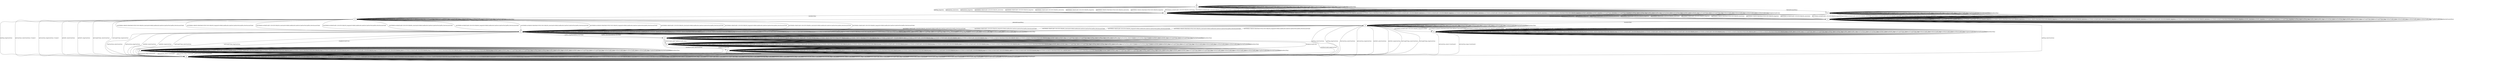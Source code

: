 digraph "../results/quantModels/quant-BWR-0/learnedModel" {
s0 [label=s0];
s1 [label=s1];
s2 [label=s2];
s3 [label=s3];
s4 [label=s4];
s5 [label=s5];
s6 [label=s6];
s7 [label=s7];
s8 [label=s8];
s9 [label=s9];
s10 [label=s10];
s11 [label=s11];
s12 [label=s12];
s0 -> s1  [label="initPing_short/retry "];
s0 -> s1  [label="initPing_long/retry "];
s0 -> s1  [label="initConClose_short/retry "];
s0 -> s1  [label="initConClose_long/retry "];
s0 -> s1  [label="initCltHello-vldACK:AES-128-GCM-SHA256_short/retry "];
s0 -> s1  [label="initCltHello-vldACK:AES-128-GCM-SHA256_long/retry "];
s0 -> s1  [label="initCltHello-vldACK:AES-256-GCM-SHA384_short/retry "];
s0 -> s1  [label="initCltHello-vldACK:AES-256-GCM-SHA384_long/retry "];
s0 -> s1  [label="initCltHello-vldACK:CHACHA20-POLY1305-SHA256_short/retry "];
s0 -> s1  [label="initCltHello-vldACK:CHACHA20-POLY1305-SHA256_long/retry "];
s0 -> s1  [label="initCltHello-invldACK:AES-128-GCM-SHA256_short/retry "];
s0 -> s1  [label="initCltHello-invldACK:AES-128-GCM-SHA256_long/retry "];
s0 -> s1  [label="initCltHello-invldACK:AES-256-GCM-SHA384_short/retry "];
s0 -> s1  [label="initCltHello-invldACK:AES-256-GCM-SHA384_long/retry "];
s0 -> s1  [label="initCltHello-invldACK:CHACHA20-POLY1305-SHA256_short/retry "];
s0 -> s1  [label="initCltHello-invldACK:CHACHA20-POLY1305-SHA256_long/retry "];
s0 -> s1  [label="initNoFr_short/retry "];
s0 -> s1  [label="initNoFr_long/retry "];
s0 -> s1  [label="initUnxpFrType_short/retry "];
s0 -> s1  [label="initUnxpFrType_long/retry "];
s0 -> s0  [label="hndPing_short/ "];
s0 -> s0  [label="hndPing_long/ "];
s0 -> s0  [label="hndFin_short/ "];
s0 -> s0  [label="hndFin_long/ "];
s0 -> s0  [label="hndConClose_short/ "];
s0 -> s0  [label="hndConClose_long/ "];
s0 -> s0  [label="hndNoFr_short/ "];
s0 -> s0  [label="hndNoFr_long/ "];
s0 -> s0  [label="hndUnxpFrType_short/ "];
s0 -> s0  [label="hndUnxpFrType_long/ "];
s0 -> s0  [label="VldNewConID_short/ "];
s0 -> s0  [label="VldNewConID_long/ "];
s0 -> s0  [label="InvldNewConID_short/ "];
s0 -> s0  [label="InvldNewConID_long/ "];
s0 -> s0  [label="[ChgDestConID-Ori]/ "];
s0 -> s12  [label="[RmPadFrmInitPkts]/ "];
s0 -> s0  [label="[IncRetryTkn]/ "];
s1 -> s1  [label="initPing_short/retry "];
s1 -> s1  [label="initPing_long/retry "];
s1 -> s1  [label="initConClose_short/retry "];
s1 -> s1  [label="initConClose_long/retry "];
s1 -> s1  [label="initCltHello-vldACK:AES-128-GCM-SHA256_short/retry "];
s1 -> s1  [label="initCltHello-vldACK:AES-128-GCM-SHA256_long/retry "];
s1 -> s1  [label="initCltHello-vldACK:AES-256-GCM-SHA384_short/retry "];
s1 -> s1  [label="initCltHello-vldACK:AES-256-GCM-SHA384_long/retry "];
s1 -> s1  [label="initCltHello-vldACK:CHACHA20-POLY1305-SHA256_short/retry "];
s1 -> s1  [label="initCltHello-vldACK:CHACHA20-POLY1305-SHA256_long/retry "];
s1 -> s1  [label="initCltHello-invldACK:AES-128-GCM-SHA256_short/retry "];
s1 -> s1  [label="initCltHello-invldACK:AES-128-GCM-SHA256_long/retry "];
s1 -> s1  [label="initCltHello-invldACK:AES-256-GCM-SHA384_short/retry "];
s1 -> s1  [label="initCltHello-invldACK:AES-256-GCM-SHA384_long/retry "];
s1 -> s1  [label="initCltHello-invldACK:CHACHA20-POLY1305-SHA256_short/retry "];
s1 -> s1  [label="initCltHello-invldACK:CHACHA20-POLY1305-SHA256_long/retry "];
s1 -> s1  [label="initNoFr_short/retry "];
s1 -> s1  [label="initNoFr_long/retry "];
s1 -> s1  [label="initUnxpFrType_short/retry "];
s1 -> s1  [label="initUnxpFrType_long/retry "];
s1 -> s1  [label="hndPing_short/ "];
s1 -> s1  [label="hndPing_long/ "];
s1 -> s1  [label="hndFin_short/ "];
s1 -> s1  [label="hndFin_long/ "];
s1 -> s1  [label="hndConClose_short/ "];
s1 -> s1  [label="hndConClose_long/ "];
s1 -> s1  [label="hndNoFr_short/ "];
s1 -> s1  [label="hndNoFr_long/ "];
s1 -> s1  [label="hndUnxpFrType_short/ "];
s1 -> s1  [label="hndUnxpFrType_long/ "];
s1 -> s1  [label="VldNewConID_short/ "];
s1 -> s1  [label="VldNewConID_long/ "];
s1 -> s1  [label="InvldNewConID_short/ "];
s1 -> s1  [label="InvldNewConID_long/ "];
s1 -> s1  [label="[ChgDestConID-Ori]/ "];
s1 -> s11  [label="[RmPadFrmInitPkts]/ "];
s1 -> s2  [label="[IncRetryTkn]/ "];
s2 -> s5  [label="initPing_short/ConClose "];
s2 -> s5  [label="initPing_long/ConClose "];
s2 -> s5  [label="initConClose_short/ConClose,<ConAct> "];
s2 -> s5  [label="initConClose_long/ConClose,<ConAct> "];
s2 -> s4  [label="initCltHello-vldACK:AES-128-GCM-SHA256_short/initSvrHello,hndEncExt,hndCert,hndCertVer,hndFin,NewSessionTicket "];
s2 -> s4  [label="initCltHello-vldACK:AES-128-GCM-SHA256_long/initSvrHello,hndEncExt,hndCert,hndCertVer,hndFin,NewSessionTicket "];
s2 -> s4  [label="initCltHello-vldACK:AES-256-GCM-SHA384_short/initSvrHello,hndEncExt,hndCert,hndCertVer,hndFin,NewSessionTicket "];
s2 -> s4  [label="initCltHello-vldACK:AES-256-GCM-SHA384_long/initSvrHello,hndEncExt,hndCert,hndCertVer,hndFin,NewSessionTicket "];
s2 -> s4  [label="initCltHello-vldACK:CHACHA20-POLY1305-SHA256_short/initSvrHello,hndEncExt,hndCert,hndCertVer,hndFin,NewSessionTicket "];
s2 -> s4  [label="initCltHello-vldACK:CHACHA20-POLY1305-SHA256_long/initSvrHello,hndEncExt,hndCert,hndCertVer,hndFin,NewSessionTicket "];
s2 -> s4  [label="initCltHello-invldACK:AES-128-GCM-SHA256_short/initSvrHello,hndEncExt,hndCert,hndCertVer,hndFin,NewSessionTicket "];
s2 -> s4  [label="initCltHello-invldACK:AES-128-GCM-SHA256_long/initSvrHello,hndEncExt,hndCert,hndCertVer,hndFin,NewSessionTicket "];
s2 -> s4  [label="initCltHello-invldACK:AES-256-GCM-SHA384_short/initSvrHello,hndEncExt,hndCert,hndCertVer,hndFin,NewSessionTicket "];
s2 -> s4  [label="initCltHello-invldACK:AES-256-GCM-SHA384_long/initSvrHello,hndEncExt,hndCert,hndCertVer,hndFin,NewSessionTicket "];
s2 -> s4  [label="initCltHello-invldACK:CHACHA20-POLY1305-SHA256_short/initSvrHello,hndEncExt,hndCert,hndCertVer,hndFin,NewSessionTicket "];
s2 -> s4  [label="initCltHello-invldACK:CHACHA20-POLY1305-SHA256_long/initSvrHello,hndEncExt,hndCert,hndCertVer,hndFin,NewSessionTicket "];
s2 -> s5  [label="initNoFr_short/ConClose "];
s2 -> s5  [label="initNoFr_long/ConClose "];
s2 -> s5  [label="initUnxpFrType_short/ConClose "];
s2 -> s5  [label="initUnxpFrType_long/ConClose "];
s2 -> s2  [label="hndPing_short/ "];
s2 -> s2  [label="hndPing_long/ "];
s2 -> s2  [label="hndFin_short/ "];
s2 -> s2  [label="hndFin_long/ "];
s2 -> s2  [label="hndConClose_short/ "];
s2 -> s2  [label="hndConClose_long/ "];
s2 -> s2  [label="hndNoFr_short/ "];
s2 -> s2  [label="hndNoFr_long/ "];
s2 -> s2  [label="hndUnxpFrType_short/ "];
s2 -> s2  [label="hndUnxpFrType_long/ "];
s2 -> s2  [label="VldNewConID_short/ "];
s2 -> s2  [label="VldNewConID_long/ "];
s2 -> s2  [label="InvldNewConID_short/ "];
s2 -> s2  [label="InvldNewConID_long/ "];
s2 -> s2  [label="[ChgDestConID-Ori]/ "];
s2 -> s3  [label="[RmPadFrmInitPkts]/ "];
s2 -> s2  [label="[IncRetryTkn]/ "];
s3 -> s5  [label="initPing_short/ConClose "];
s3 -> s5  [label="initPing_long/ConClose "];
s3 -> s5  [label="initConClose_short/ConClose "];
s3 -> s5  [label="initConClose_long/ConClose "];
s3 -> s4  [label="initCltHello-vldACK:AES-128-GCM-SHA256_short/initSvrHello,hndEncExt,hndCert,hndCertVer,hndFin,NewSessionTicket "];
s3 -> s4  [label="initCltHello-vldACK:AES-128-GCM-SHA256_long/initSvrHello,hndEncExt,hndCert,hndCertVer,hndFin,NewSessionTicket "];
s3 -> s4  [label="initCltHello-vldACK:AES-256-GCM-SHA384_short/initSvrHello,hndEncExt,hndCert,hndCertVer,hndFin,NewSessionTicket "];
s3 -> s4  [label="initCltHello-vldACK:AES-256-GCM-SHA384_long/initSvrHello,hndEncExt,hndCert,hndCertVer,hndFin,NewSessionTicket "];
s3 -> s4  [label="initCltHello-vldACK:CHACHA20-POLY1305-SHA256_short/initSvrHello,hndEncExt,hndCert,hndCertVer,hndFin,NewSessionTicket "];
s3 -> s4  [label="initCltHello-vldACK:CHACHA20-POLY1305-SHA256_long/initSvrHello,hndEncExt,hndCert,hndCertVer,hndFin,NewSessionTicket "];
s3 -> s8  [label="initCltHello-invldACK:AES-128-GCM-SHA256_short/initSvrHello "];
s3 -> s8  [label="initCltHello-invldACK:AES-128-GCM-SHA256_long/initSvrHello "];
s3 -> s8  [label="initCltHello-invldACK:AES-256-GCM-SHA384_short/initSvrHello "];
s3 -> s8  [label="initCltHello-invldACK:AES-256-GCM-SHA384_long/initSvrHello "];
s3 -> s8  [label="initCltHello-invldACK:CHACHA20-POLY1305-SHA256_short/initSvrHello "];
s3 -> s8  [label="initCltHello-invldACK:CHACHA20-POLY1305-SHA256_long/initSvrHello "];
s3 -> s5  [label="initNoFr_short/ConClose "];
s3 -> s5  [label="initNoFr_long/ConClose "];
s3 -> s5  [label="initUnxpFrType_short/ConClose "];
s3 -> s5  [label="initUnxpFrType_long/ConClose "];
s3 -> s3  [label="hndPing_short/ "];
s3 -> s3  [label="hndPing_long/ "];
s3 -> s3  [label="hndFin_short/ "];
s3 -> s3  [label="hndFin_long/ "];
s3 -> s3  [label="hndConClose_short/ "];
s3 -> s3  [label="hndConClose_long/ "];
s3 -> s3  [label="hndNoFr_short/ "];
s3 -> s3  [label="hndNoFr_long/ "];
s3 -> s3  [label="hndUnxpFrType_short/ "];
s3 -> s3  [label="hndUnxpFrType_long/ "];
s3 -> s3  [label="VldNewConID_short/ "];
s3 -> s3  [label="VldNewConID_long/ "];
s3 -> s3  [label="InvldNewConID_short/ "];
s3 -> s3  [label="InvldNewConID_long/ "];
s3 -> s3  [label="[ChgDestConID-Ori]/ "];
s3 -> s3  [label="[RmPadFrmInitPkts]/ "];
s3 -> s3  [label="[IncRetryTkn]/ "];
s4 -> s4  [label="initPing_short/ "];
s4 -> s4  [label="initPing_long/ "];
s4 -> s4  [label="initConClose_short/<ConAct> "];
s4 -> s4  [label="initConClose_long/<ConAct> "];
s4 -> s4  [label="initCltHello-vldACK:AES-128-GCM-SHA256_short/ "];
s4 -> s4  [label="initCltHello-vldACK:AES-128-GCM-SHA256_long/ "];
s4 -> s4  [label="initCltHello-vldACK:AES-256-GCM-SHA384_short/ "];
s4 -> s4  [label="initCltHello-vldACK:AES-256-GCM-SHA384_long/ "];
s4 -> s4  [label="initCltHello-vldACK:CHACHA20-POLY1305-SHA256_short/ "];
s4 -> s4  [label="initCltHello-vldACK:CHACHA20-POLY1305-SHA256_long/ "];
s4 -> s4  [label="initCltHello-invldACK:AES-128-GCM-SHA256_short/ "];
s4 -> s4  [label="initCltHello-invldACK:AES-128-GCM-SHA256_long/ "];
s4 -> s4  [label="initCltHello-invldACK:AES-256-GCM-SHA384_short/ "];
s4 -> s4  [label="initCltHello-invldACK:AES-256-GCM-SHA384_long/ "];
s4 -> s4  [label="initCltHello-invldACK:CHACHA20-POLY1305-SHA256_short/ "];
s4 -> s4  [label="initCltHello-invldACK:CHACHA20-POLY1305-SHA256_long/ "];
s4 -> s4  [label="initNoFr_short/ "];
s4 -> s4  [label="initNoFr_long/ "];
s4 -> s4  [label="initUnxpFrType_short/ "];
s4 -> s4  [label="initUnxpFrType_long/ "];
s4 -> s4  [label="hndPing_short/PingACK "];
s4 -> s4  [label="hndPing_long/PingACK "];
s4 -> s7  [label="hndFin_short/HndshkDone,NewToken "];
s4 -> s7  [label="hndFin_long/HndshkDone,NewToken "];
s4 -> s5  [label="hndConClose_short/ConClose "];
s4 -> s5  [label="hndConClose_long/ConClose "];
s4 -> s5  [label="hndNoFr_short/ConClose "];
s4 -> s5  [label="hndNoFr_long/ConClose "];
s4 -> s5  [label="hndUnxpFrType_short/ConClose "];
s4 -> s5  [label="hndUnxpFrType_long/ConClose "];
s4 -> s4  [label="VldNewConID_short/ "];
s4 -> s4  [label="VldNewConID_long/ "];
s4 -> s4  [label="InvldNewConID_short/ "];
s4 -> s4  [label="InvldNewConID_long/ "];
s4 -> s6  [label="[ChgDestConID-Ori]/ "];
s4 -> s4  [label="[RmPadFrmInitPkts]/ "];
s4 -> s4  [label="[IncRetryTkn]/ "];
s5 -> s5  [label="initPing_short/<ConClosed> "];
s5 -> s5  [label="initPing_long/<ConClosed> "];
s5 -> s5  [label="initConClose_short/<ConClosed> "];
s5 -> s5  [label="initConClose_long/<ConClosed> "];
s5 -> s5  [label="initCltHello-vldACK:AES-128-GCM-SHA256_short/<ConClosed> "];
s5 -> s5  [label="initCltHello-vldACK:AES-128-GCM-SHA256_long/<ConClosed> "];
s5 -> s5  [label="initCltHello-vldACK:AES-256-GCM-SHA384_short/<ConClosed> "];
s5 -> s5  [label="initCltHello-vldACK:AES-256-GCM-SHA384_long/<ConClosed> "];
s5 -> s5  [label="initCltHello-vldACK:CHACHA20-POLY1305-SHA256_short/<ConClosed> "];
s5 -> s5  [label="initCltHello-vldACK:CHACHA20-POLY1305-SHA256_long/<ConClosed> "];
s5 -> s5  [label="initCltHello-invldACK:AES-128-GCM-SHA256_short/<ConClosed> "];
s5 -> s5  [label="initCltHello-invldACK:AES-128-GCM-SHA256_long/<ConClosed> "];
s5 -> s5  [label="initCltHello-invldACK:AES-256-GCM-SHA384_short/<ConClosed> "];
s5 -> s5  [label="initCltHello-invldACK:AES-256-GCM-SHA384_long/<ConClosed> "];
s5 -> s5  [label="initCltHello-invldACK:CHACHA20-POLY1305-SHA256_short/<ConClosed> "];
s5 -> s5  [label="initCltHello-invldACK:CHACHA20-POLY1305-SHA256_long/<ConClosed> "];
s5 -> s5  [label="initNoFr_short/<ConClosed> "];
s5 -> s5  [label="initNoFr_long/<ConClosed> "];
s5 -> s5  [label="initUnxpFrType_short/<ConClosed> "];
s5 -> s5  [label="initUnxpFrType_long/<ConClosed> "];
s5 -> s5  [label="hndPing_short/<ConClosed> "];
s5 -> s5  [label="hndPing_long/<ConClosed> "];
s5 -> s5  [label="hndFin_short/<ConClosed> "];
s5 -> s5  [label="hndFin_long/<ConClosed> "];
s5 -> s5  [label="hndConClose_short/<ConClosed> "];
s5 -> s5  [label="hndConClose_long/<ConClosed> "];
s5 -> s5  [label="hndNoFr_short/<ConClosed> "];
s5 -> s5  [label="hndNoFr_long/<ConClosed> "];
s5 -> s5  [label="hndUnxpFrType_short/<ConClosed> "];
s5 -> s5  [label="hndUnxpFrType_long/<ConClosed> "];
s5 -> s5  [label="VldNewConID_short/<ConClosed> "];
s5 -> s5  [label="VldNewConID_long/<ConClosed> "];
s5 -> s5  [label="InvldNewConID_short/<ConClosed> "];
s5 -> s5  [label="InvldNewConID_long/<ConClosed> "];
s5 -> s5  [label="[ChgDestConID-Ori]/<ConClosed> "];
s5 -> s5  [label="[RmPadFrmInitPkts]/<ConClosed> "];
s5 -> s5  [label="[IncRetryTkn]/<ConClosed> "];
s6 -> s6  [label="initPing_short/ "];
s6 -> s6  [label="initPing_long/ "];
s6 -> s5  [label="initConClose_short/<ConClosed> "];
s6 -> s5  [label="initConClose_long/<ConClosed> "];
s6 -> s6  [label="initCltHello-vldACK:AES-128-GCM-SHA256_short/ "];
s6 -> s6  [label="initCltHello-vldACK:AES-128-GCM-SHA256_long/ "];
s6 -> s6  [label="initCltHello-vldACK:AES-256-GCM-SHA384_short/ "];
s6 -> s6  [label="initCltHello-vldACK:AES-256-GCM-SHA384_long/ "];
s6 -> s6  [label="initCltHello-vldACK:CHACHA20-POLY1305-SHA256_short/ "];
s6 -> s6  [label="initCltHello-vldACK:CHACHA20-POLY1305-SHA256_long/ "];
s6 -> s6  [label="initCltHello-invldACK:AES-128-GCM-SHA256_short/ "];
s6 -> s6  [label="initCltHello-invldACK:AES-128-GCM-SHA256_long/ "];
s6 -> s6  [label="initCltHello-invldACK:AES-256-GCM-SHA384_short/ "];
s6 -> s6  [label="initCltHello-invldACK:AES-256-GCM-SHA384_long/ "];
s6 -> s6  [label="initCltHello-invldACK:CHACHA20-POLY1305-SHA256_short/ "];
s6 -> s6  [label="initCltHello-invldACK:CHACHA20-POLY1305-SHA256_long/ "];
s6 -> s6  [label="initNoFr_short/ "];
s6 -> s6  [label="initNoFr_long/ "];
s6 -> s6  [label="initUnxpFrType_short/ "];
s6 -> s6  [label="initUnxpFrType_long/ "];
s6 -> s6  [label="hndPing_short/ "];
s6 -> s6  [label="hndPing_long/ "];
s6 -> s6  [label="hndFin_short/ "];
s6 -> s6  [label="hndFin_long/ "];
s6 -> s5  [label="hndConClose_short/<ConClosed> "];
s6 -> s5  [label="hndConClose_long/<ConClosed> "];
s6 -> s6  [label="hndNoFr_short/ "];
s6 -> s6  [label="hndNoFr_long/ "];
s6 -> s6  [label="hndUnxpFrType_short/ "];
s6 -> s6  [label="hndUnxpFrType_long/ "];
s6 -> s6  [label="VldNewConID_short/ "];
s6 -> s6  [label="VldNewConID_long/ "];
s6 -> s6  [label="InvldNewConID_short/ "];
s6 -> s6  [label="InvldNewConID_long/ "];
s6 -> s6  [label="[ChgDestConID-Ori]/ "];
s6 -> s6  [label="[RmPadFrmInitPkts]/ "];
s6 -> s6  [label="[IncRetryTkn]/ "];
s7 -> s7  [label="initPing_short/ "];
s7 -> s7  [label="initPing_long/ "];
s7 -> s7  [label="initConClose_short/<ConAct> "];
s7 -> s7  [label="initConClose_long/<ConAct> "];
s7 -> s7  [label="initCltHello-vldACK:AES-128-GCM-SHA256_short/ "];
s7 -> s7  [label="initCltHello-vldACK:AES-128-GCM-SHA256_long/ "];
s7 -> s7  [label="initCltHello-vldACK:AES-256-GCM-SHA384_short/ "];
s7 -> s7  [label="initCltHello-vldACK:AES-256-GCM-SHA384_long/ "];
s7 -> s7  [label="initCltHello-vldACK:CHACHA20-POLY1305-SHA256_short/ "];
s7 -> s7  [label="initCltHello-vldACK:CHACHA20-POLY1305-SHA256_long/ "];
s7 -> s7  [label="initCltHello-invldACK:AES-128-GCM-SHA256_short/ "];
s7 -> s7  [label="initCltHello-invldACK:AES-128-GCM-SHA256_long/ "];
s7 -> s7  [label="initCltHello-invldACK:AES-256-GCM-SHA384_short/ "];
s7 -> s7  [label="initCltHello-invldACK:AES-256-GCM-SHA384_long/ "];
s7 -> s7  [label="initCltHello-invldACK:CHACHA20-POLY1305-SHA256_short/ "];
s7 -> s7  [label="initCltHello-invldACK:CHACHA20-POLY1305-SHA256_long/ "];
s7 -> s7  [label="initNoFr_short/ "];
s7 -> s7  [label="initNoFr_long/ "];
s7 -> s7  [label="initUnxpFrType_short/ "];
s7 -> s7  [label="initUnxpFrType_long/ "];
s7 -> s7  [label="hndPing_short/ "];
s7 -> s7  [label="hndPing_long/ "];
s7 -> s7  [label="hndFin_short/ "];
s7 -> s7  [label="hndFin_long/ "];
s7 -> s7  [label="hndConClose_short/<ConAct> "];
s7 -> s7  [label="hndConClose_long/<ConAct> "];
s7 -> s7  [label="hndNoFr_short/ "];
s7 -> s7  [label="hndNoFr_long/ "];
s7 -> s7  [label="hndUnxpFrType_short/ "];
s7 -> s7  [label="hndUnxpFrType_long/ "];
s7 -> s10  [label="VldNewConID_short/ "];
s7 -> s10  [label="VldNewConID_long/ "];
s7 -> s5  [label="InvldNewConID_short/ConClose "];
s7 -> s5  [label="InvldNewConID_long/ConClose "];
s7 -> s9  [label="[ChgDestConID-Ori]/ "];
s7 -> s7  [label="[RmPadFrmInitPkts]/ "];
s7 -> s7  [label="[IncRetryTkn]/ "];
s8 -> s8  [label="initPing_short/ "];
s8 -> s8  [label="initPing_long/ "];
s8 -> s5  [label="initConClose_short/<ConClosed> "];
s8 -> s5  [label="initConClose_long/<ConClosed> "];
s8 -> s8  [label="initCltHello-vldACK:AES-128-GCM-SHA256_short/ "];
s8 -> s8  [label="initCltHello-vldACK:AES-128-GCM-SHA256_long/ "];
s8 -> s8  [label="initCltHello-vldACK:AES-256-GCM-SHA384_short/ "];
s8 -> s8  [label="initCltHello-vldACK:AES-256-GCM-SHA384_long/ "];
s8 -> s8  [label="initCltHello-vldACK:CHACHA20-POLY1305-SHA256_short/ "];
s8 -> s8  [label="initCltHello-vldACK:CHACHA20-POLY1305-SHA256_long/ "];
s8 -> s8  [label="initCltHello-invldACK:AES-128-GCM-SHA256_short/ "];
s8 -> s8  [label="initCltHello-invldACK:AES-128-GCM-SHA256_long/ "];
s8 -> s8  [label="initCltHello-invldACK:AES-256-GCM-SHA384_short/ "];
s8 -> s8  [label="initCltHello-invldACK:AES-256-GCM-SHA384_long/ "];
s8 -> s8  [label="initCltHello-invldACK:CHACHA20-POLY1305-SHA256_short/ "];
s8 -> s8  [label="initCltHello-invldACK:CHACHA20-POLY1305-SHA256_long/ "];
s8 -> s8  [label="initNoFr_short/ "];
s8 -> s8  [label="initNoFr_long/ "];
s8 -> s8  [label="initUnxpFrType_short/ "];
s8 -> s8  [label="initUnxpFrType_long/ "];
s8 -> s8  [label="hndPing_short/ "];
s8 -> s8  [label="hndPing_long/ "];
s8 -> s8  [label="hndFin_short/ "];
s8 -> s8  [label="hndFin_long/ "];
s8 -> s8  [label="hndConClose_short/ "];
s8 -> s8  [label="hndConClose_long/ "];
s8 -> s8  [label="hndNoFr_short/ "];
s8 -> s8  [label="hndNoFr_long/ "];
s8 -> s8  [label="hndUnxpFrType_short/ "];
s8 -> s8  [label="hndUnxpFrType_long/ "];
s8 -> s8  [label="VldNewConID_short/ "];
s8 -> s8  [label="VldNewConID_long/ "];
s8 -> s8  [label="InvldNewConID_short/ "];
s8 -> s8  [label="InvldNewConID_long/ "];
s8 -> s8  [label="[ChgDestConID-Ori]/ "];
s8 -> s8  [label="[RmPadFrmInitPkts]/ "];
s8 -> s8  [label="[IncRetryTkn]/ "];
s9 -> s9  [label="initPing_short/ "];
s9 -> s9  [label="initPing_long/ "];
s9 -> s9  [label="initConClose_short/ "];
s9 -> s9  [label="initConClose_long/ "];
s9 -> s9  [label="initCltHello-vldACK:AES-128-GCM-SHA256_short/ "];
s9 -> s9  [label="initCltHello-vldACK:AES-128-GCM-SHA256_long/ "];
s9 -> s9  [label="initCltHello-vldACK:AES-256-GCM-SHA384_short/ "];
s9 -> s9  [label="initCltHello-vldACK:AES-256-GCM-SHA384_long/ "];
s9 -> s9  [label="initCltHello-vldACK:CHACHA20-POLY1305-SHA256_short/ "];
s9 -> s9  [label="initCltHello-vldACK:CHACHA20-POLY1305-SHA256_long/ "];
s9 -> s9  [label="initCltHello-invldACK:AES-128-GCM-SHA256_short/ "];
s9 -> s9  [label="initCltHello-invldACK:AES-128-GCM-SHA256_long/ "];
s9 -> s9  [label="initCltHello-invldACK:AES-256-GCM-SHA384_short/ "];
s9 -> s9  [label="initCltHello-invldACK:AES-256-GCM-SHA384_long/ "];
s9 -> s9  [label="initCltHello-invldACK:CHACHA20-POLY1305-SHA256_short/ "];
s9 -> s9  [label="initCltHello-invldACK:CHACHA20-POLY1305-SHA256_long/ "];
s9 -> s9  [label="initNoFr_short/ "];
s9 -> s9  [label="initNoFr_long/ "];
s9 -> s9  [label="initUnxpFrType_short/ "];
s9 -> s9  [label="initUnxpFrType_long/ "];
s9 -> s9  [label="hndPing_short/ "];
s9 -> s9  [label="hndPing_long/ "];
s9 -> s9  [label="hndFin_short/ "];
s9 -> s9  [label="hndFin_long/ "];
s9 -> s5  [label="hndConClose_short/<ConClosed> "];
s9 -> s5  [label="hndConClose_long/<ConClosed> "];
s9 -> s9  [label="hndNoFr_short/ "];
s9 -> s9  [label="hndNoFr_long/ "];
s9 -> s9  [label="hndUnxpFrType_short/ "];
s9 -> s9  [label="hndUnxpFrType_long/ "];
s9 -> s9  [label="VldNewConID_short/ "];
s9 -> s9  [label="VldNewConID_long/ "];
s9 -> s9  [label="InvldNewConID_short/ "];
s9 -> s9  [label="InvldNewConID_long/ "];
s9 -> s9  [label="[ChgDestConID-Ori]/ "];
s9 -> s9  [label="[RmPadFrmInitPkts]/ "];
s9 -> s9  [label="[IncRetryTkn]/ "];
s10 -> s10  [label="initPing_short/ "];
s10 -> s10  [label="initPing_long/ "];
s10 -> s10  [label="initConClose_short/<ConAct> "];
s10 -> s10  [label="initConClose_long/<ConAct> "];
s10 -> s10  [label="initCltHello-vldACK:AES-128-GCM-SHA256_short/ "];
s10 -> s10  [label="initCltHello-vldACK:AES-128-GCM-SHA256_long/ "];
s10 -> s10  [label="initCltHello-vldACK:AES-256-GCM-SHA384_short/ "];
s10 -> s10  [label="initCltHello-vldACK:AES-256-GCM-SHA384_long/ "];
s10 -> s10  [label="initCltHello-vldACK:CHACHA20-POLY1305-SHA256_short/ "];
s10 -> s10  [label="initCltHello-vldACK:CHACHA20-POLY1305-SHA256_long/ "];
s10 -> s10  [label="initCltHello-invldACK:AES-128-GCM-SHA256_short/ "];
s10 -> s10  [label="initCltHello-invldACK:AES-128-GCM-SHA256_long/ "];
s10 -> s10  [label="initCltHello-invldACK:AES-256-GCM-SHA384_short/ "];
s10 -> s10  [label="initCltHello-invldACK:AES-256-GCM-SHA384_long/ "];
s10 -> s10  [label="initCltHello-invldACK:CHACHA20-POLY1305-SHA256_short/ "];
s10 -> s10  [label="initCltHello-invldACK:CHACHA20-POLY1305-SHA256_long/ "];
s10 -> s10  [label="initNoFr_short/ "];
s10 -> s10  [label="initNoFr_long/ "];
s10 -> s10  [label="initUnxpFrType_short/ "];
s10 -> s10  [label="initUnxpFrType_long/ "];
s10 -> s10  [label="hndPing_short/ "];
s10 -> s10  [label="hndPing_long/ "];
s10 -> s10  [label="hndFin_short/ "];
s10 -> s10  [label="hndFin_long/ "];
s10 -> s10  [label="hndConClose_short/<ConAct> "];
s10 -> s10  [label="hndConClose_long/<ConAct> "];
s10 -> s10  [label="hndNoFr_short/ "];
s10 -> s10  [label="hndNoFr_long/ "];
s10 -> s10  [label="hndUnxpFrType_short/ "];
s10 -> s10  [label="hndUnxpFrType_long/ "];
s10 -> s10  [label="VldNewConID_short/ "];
s10 -> s10  [label="VldNewConID_long/ "];
s10 -> s10  [label="InvldNewConID_short/ "];
s10 -> s10  [label="InvldNewConID_long/ "];
s10 -> s9  [label="[ChgDestConID-Ori]/ "];
s10 -> s10  [label="[RmPadFrmInitPkts]/ "];
s10 -> s10  [label="[IncRetryTkn]/ "];
s11 -> s11  [label="initPing_short/retry "];
s11 -> s11  [label="initPing_long/retry "];
s11 -> s11  [label="initConClose_short/retry "];
s11 -> s11  [label="initConClose_long/retry "];
s11 -> s11  [label="initCltHello-vldACK:AES-128-GCM-SHA256_short/retry "];
s11 -> s11  [label="initCltHello-vldACK:AES-128-GCM-SHA256_long/retry "];
s11 -> s11  [label="initCltHello-vldACK:AES-256-GCM-SHA384_short/retry "];
s11 -> s11  [label="initCltHello-vldACK:AES-256-GCM-SHA384_long/retry "];
s11 -> s11  [label="initCltHello-vldACK:CHACHA20-POLY1305-SHA256_short/retry "];
s11 -> s11  [label="initCltHello-vldACK:CHACHA20-POLY1305-SHA256_long/retry "];
s11 -> s11  [label="initCltHello-invldACK:AES-128-GCM-SHA256_short/retry "];
s11 -> s11  [label="initCltHello-invldACK:AES-128-GCM-SHA256_long/retry "];
s11 -> s11  [label="initCltHello-invldACK:AES-256-GCM-SHA384_short/retry "];
s11 -> s11  [label="initCltHello-invldACK:AES-256-GCM-SHA384_long/retry "];
s11 -> s11  [label="initCltHello-invldACK:CHACHA20-POLY1305-SHA256_short/retry "];
s11 -> s11  [label="initCltHello-invldACK:CHACHA20-POLY1305-SHA256_long/retry "];
s11 -> s11  [label="initNoFr_short/retry "];
s11 -> s11  [label="initNoFr_long/retry "];
s11 -> s11  [label="initUnxpFrType_short/retry "];
s11 -> s11  [label="initUnxpFrType_long/retry "];
s11 -> s11  [label="hndPing_short/ "];
s11 -> s11  [label="hndPing_long/ "];
s11 -> s11  [label="hndFin_short/ "];
s11 -> s11  [label="hndFin_long/ "];
s11 -> s11  [label="hndConClose_short/ "];
s11 -> s11  [label="hndConClose_long/ "];
s11 -> s11  [label="hndNoFr_short/ "];
s11 -> s11  [label="hndNoFr_long/ "];
s11 -> s11  [label="hndUnxpFrType_short/ "];
s11 -> s11  [label="hndUnxpFrType_long/ "];
s11 -> s11  [label="VldNewConID_short/ "];
s11 -> s11  [label="VldNewConID_long/ "];
s11 -> s11  [label="InvldNewConID_short/ "];
s11 -> s11  [label="InvldNewConID_long/ "];
s11 -> s11  [label="[ChgDestConID-Ori]/ "];
s11 -> s11  [label="[RmPadFrmInitPkts]/ "];
s11 -> s3  [label="[IncRetryTkn]/ "];
s12 -> s11  [label="initPing_short/retry "];
s12 -> s11  [label="initPing_long/retry "];
s12 -> s11  [label="initConClose_short/retry "];
s12 -> s11  [label="initConClose_long/retry "];
s12 -> s11  [label="initCltHello-vldACK:AES-128-GCM-SHA256_short/retry "];
s12 -> s11  [label="initCltHello-vldACK:AES-128-GCM-SHA256_long/retry "];
s12 -> s11  [label="initCltHello-vldACK:AES-256-GCM-SHA384_short/retry "];
s12 -> s11  [label="initCltHello-vldACK:AES-256-GCM-SHA384_long/retry "];
s12 -> s11  [label="initCltHello-vldACK:CHACHA20-POLY1305-SHA256_short/retry "];
s12 -> s11  [label="initCltHello-vldACK:CHACHA20-POLY1305-SHA256_long/retry "];
s12 -> s11  [label="initCltHello-invldACK:AES-128-GCM-SHA256_short/retry "];
s12 -> s11  [label="initCltHello-invldACK:AES-128-GCM-SHA256_long/retry "];
s12 -> s11  [label="initCltHello-invldACK:AES-256-GCM-SHA384_short/retry "];
s12 -> s11  [label="initCltHello-invldACK:AES-256-GCM-SHA384_long/retry "];
s12 -> s11  [label="initCltHello-invldACK:CHACHA20-POLY1305-SHA256_short/retry "];
s12 -> s11  [label="initCltHello-invldACK:CHACHA20-POLY1305-SHA256_long/retry "];
s12 -> s11  [label="initNoFr_short/retry "];
s12 -> s11  [label="initNoFr_long/retry "];
s12 -> s11  [label="initUnxpFrType_short/retry "];
s12 -> s11  [label="initUnxpFrType_long/retry "];
s12 -> s12  [label="hndPing_short/ "];
s12 -> s12  [label="hndPing_long/ "];
s12 -> s12  [label="hndFin_short/ "];
s12 -> s12  [label="hndFin_long/ "];
s12 -> s12  [label="hndConClose_short/ "];
s12 -> s12  [label="hndConClose_long/ "];
s12 -> s12  [label="hndNoFr_short/ "];
s12 -> s12  [label="hndNoFr_long/ "];
s12 -> s12  [label="hndUnxpFrType_short/ "];
s12 -> s12  [label="hndUnxpFrType_long/ "];
s12 -> s12  [label="VldNewConID_short/ "];
s12 -> s12  [label="VldNewConID_long/ "];
s12 -> s12  [label="InvldNewConID_short/ "];
s12 -> s12  [label="InvldNewConID_long/ "];
s12 -> s12  [label="[ChgDestConID-Ori]/ "];
s12 -> s12  [label="[RmPadFrmInitPkts]/ "];
s12 -> s12  [label="[IncRetryTkn]/ "];
__start0 [label="", shape=none];
__start0 -> s0  [label=""];
}
